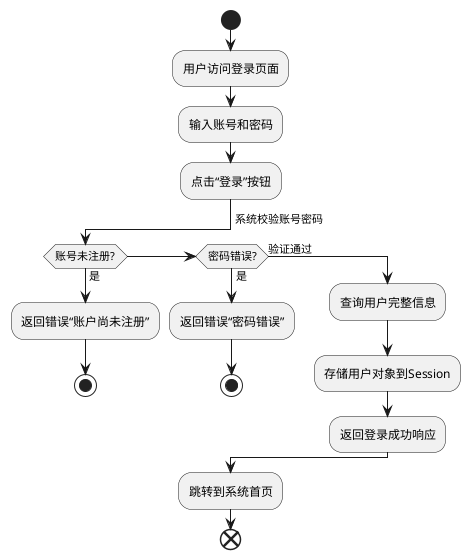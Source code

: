 @startuml
'https://plantuml.com/activity-diagram

start
:用户访问登录页面;
:输入账号和密码;
:点击“登录”按钮;
-> 系统校验账号密码;

if (账号未注册?) then (是)
  :返回错误“账户尚未注册”;
  stop
else if (密码错误?) then (是)
  :返回错误“密码错误”;
  stop
else (验证通过)
  :查询用户完整信息;
  :存储用户对象到Session;
  :返回登录成功响应;
endif

:跳转到系统首页;
end
@enduml